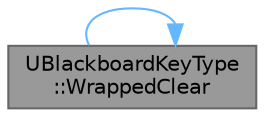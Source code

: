 digraph "UBlackboardKeyType::WrappedClear"
{
 // INTERACTIVE_SVG=YES
 // LATEX_PDF_SIZE
  bgcolor="transparent";
  edge [fontname=Helvetica,fontsize=10,labelfontname=Helvetica,labelfontsize=10];
  node [fontname=Helvetica,fontsize=10,shape=box,height=0.2,width=0.4];
  rankdir="LR";
  Node1 [id="Node000001",label="UBlackboardKeyType\l::WrappedClear",height=0.2,width=0.4,color="gray40", fillcolor="grey60", style="filled", fontcolor="black",tooltip="sets value to the default, supports instanced keys"];
  Node1 -> Node1 [id="edge1_Node000001_Node000001",color="steelblue1",style="solid",tooltip=" "];
}
